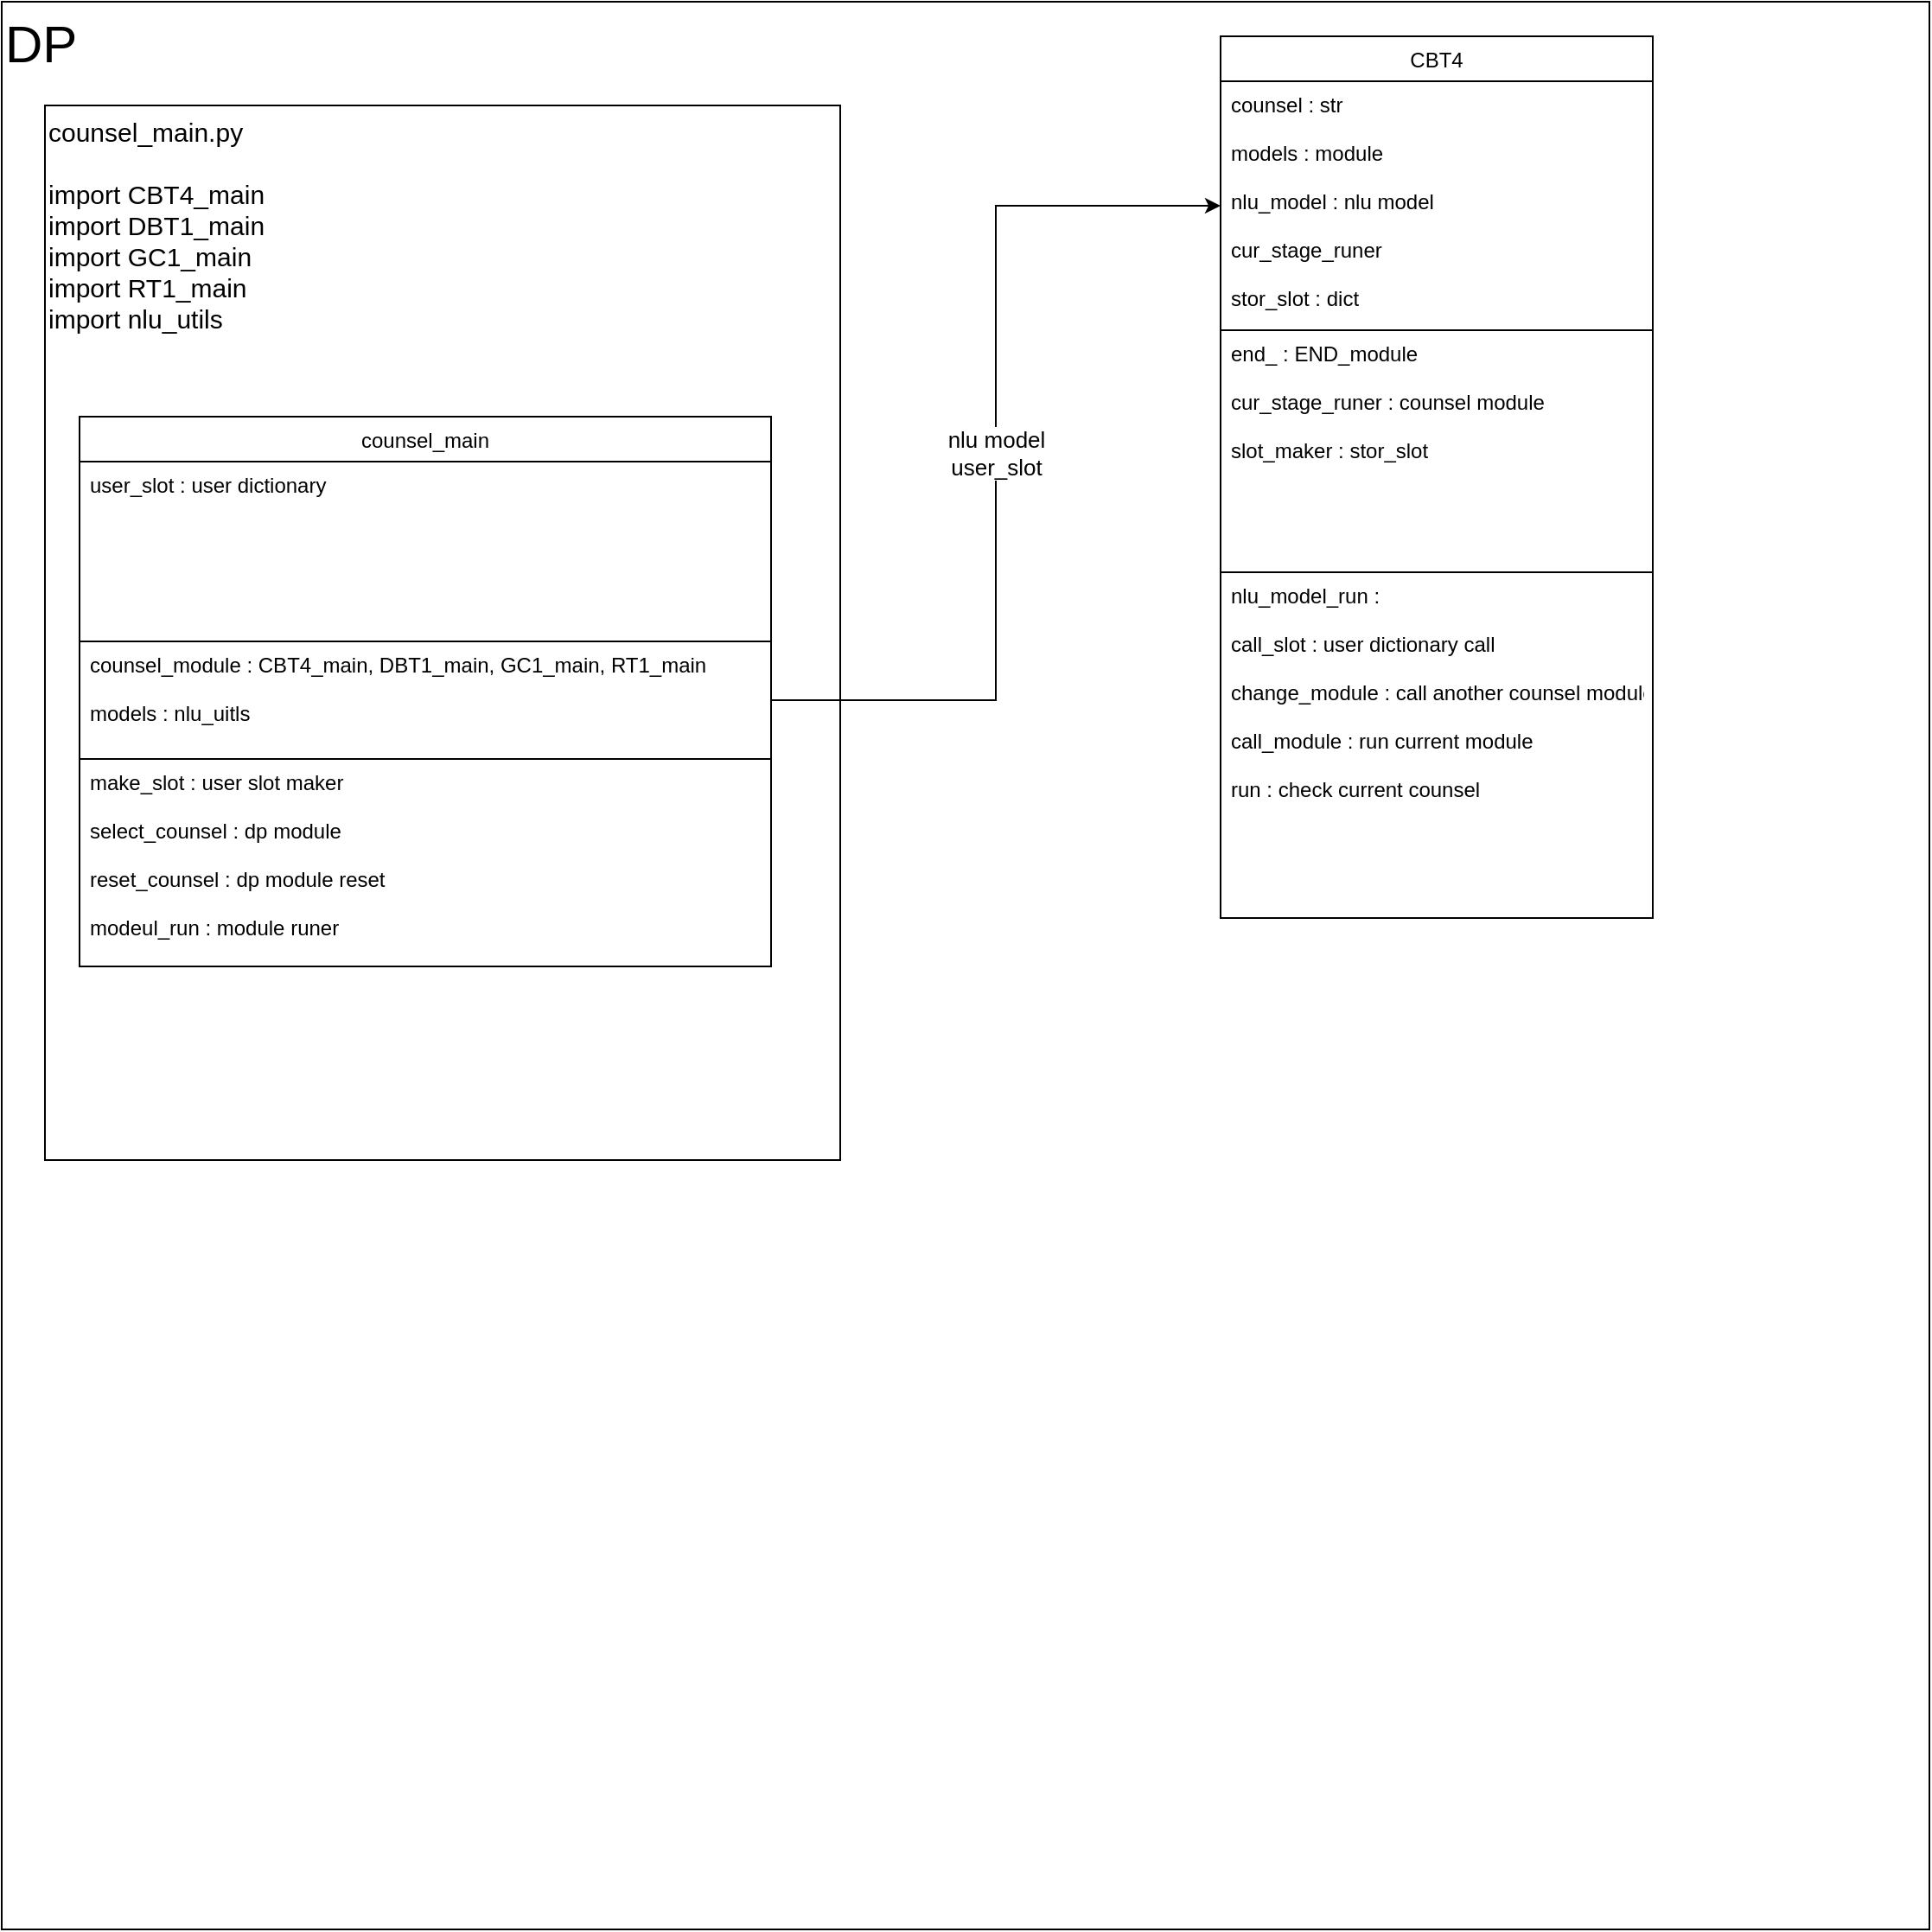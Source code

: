 <mxfile version="18.1.3" type="github">
  <diagram id="C5RBs43oDa-KdzZeNtuy" name="Page-1">
    <mxGraphModel dx="946" dy="1699" grid="1" gridSize="10" guides="1" tooltips="1" connect="1" arrows="1" fold="1" page="1" pageScale="1" pageWidth="827" pageHeight="1169" math="0" shadow="0">
      <root>
        <mxCell id="WIyWlLk6GJQsqaUBKTNV-0" />
        <mxCell id="WIyWlLk6GJQsqaUBKTNV-1" parent="WIyWlLk6GJQsqaUBKTNV-0" />
        <mxCell id="jwLzuEUB-uVsf9MrlDOw-2" value="&lt;font style=&quot;font-size: 30px;&quot;&gt;DP&lt;/font&gt;" style="whiteSpace=wrap;html=1;aspect=fixed;verticalAlign=top;align=left;" parent="WIyWlLk6GJQsqaUBKTNV-1" vertex="1">
          <mxGeometry x="55" y="-190" width="1115" height="1115" as="geometry" />
        </mxCell>
        <mxCell id="jwLzuEUB-uVsf9MrlDOw-12" value="counsel_main.py&lt;br&gt;&lt;br&gt;import CBT4_main&lt;br&gt;import DBT1_main&lt;br&gt;import GC1_main&lt;br&gt;import RT1_main&lt;br&gt;import nlu_utils" style="rounded=0;whiteSpace=wrap;html=1;fontSize=15;align=left;verticalAlign=top;" parent="WIyWlLk6GJQsqaUBKTNV-1" vertex="1">
          <mxGeometry x="80" y="-130" width="460" height="610" as="geometry" />
        </mxCell>
        <mxCell id="xzKB83DgQB9-ZMuSwz1m-84" value="counsel_main" style="swimlane;fontStyle=0;childLayout=stackLayout;horizontal=1;startSize=26;fillColor=none;horizontalStack=0;resizeParent=1;resizeParentMax=0;resizeLast=0;collapsible=1;marginBottom=0;shadow=0;sketch=0;strokeColor=default;strokeWidth=1;" vertex="1" parent="WIyWlLk6GJQsqaUBKTNV-1">
          <mxGeometry x="100" y="50" width="400" height="318" as="geometry" />
        </mxCell>
        <mxCell id="xzKB83DgQB9-ZMuSwz1m-85" value="user_slot : user dictionary" style="text;strokeColor=none;fillColor=none;align=left;verticalAlign=top;spacingLeft=4;spacingRight=4;overflow=hidden;rotatable=0;points=[[0,0.5],[1,0.5]];portConstraint=eastwest;shadow=0;sketch=0;" vertex="1" parent="xzKB83DgQB9-ZMuSwz1m-84">
          <mxGeometry y="26" width="400" height="104" as="geometry" />
        </mxCell>
        <mxCell id="xzKB83DgQB9-ZMuSwz1m-86" value="counsel_module : CBT4_main, DBT1_main, GC1_main, RT1_main  &#xa;&#xa;models : nlu_uitls&#xa;&#xa;&#xa;" style="text;strokeColor=default;fillColor=none;align=left;verticalAlign=top;spacingLeft=4;spacingRight=4;overflow=hidden;rotatable=0;points=[[0,0.5],[1,0.5]];portConstraint=eastwest;shadow=0;sketch=0;" vertex="1" parent="xzKB83DgQB9-ZMuSwz1m-84">
          <mxGeometry y="130" width="400" height="68" as="geometry" />
        </mxCell>
        <mxCell id="xzKB83DgQB9-ZMuSwz1m-87" value="make_slot : user slot maker&#xa;&#xa;select_counsel : dp module &#xa;&#xa;reset_counsel : dp module reset&#xa;&#xa;modeul_run : module runer " style="text;strokeColor=none;fillColor=none;align=left;verticalAlign=top;spacingLeft=4;spacingRight=4;overflow=hidden;rotatable=0;points=[[0,0.5],[1,0.5]];portConstraint=eastwest;shadow=0;sketch=0;" vertex="1" parent="xzKB83DgQB9-ZMuSwz1m-84">
          <mxGeometry y="198" width="400" height="120" as="geometry" />
        </mxCell>
        <mxCell id="xzKB83DgQB9-ZMuSwz1m-88" value="CBT4" style="swimlane;fontStyle=0;childLayout=stackLayout;horizontal=1;startSize=26;fillColor=none;horizontalStack=0;resizeParent=1;resizeParentMax=0;resizeLast=0;collapsible=1;marginBottom=0;shadow=0;sketch=0;strokeColor=default;strokeWidth=1;" vertex="1" parent="WIyWlLk6GJQsqaUBKTNV-1">
          <mxGeometry x="760" y="-170" width="250" height="510" as="geometry" />
        </mxCell>
        <mxCell id="xzKB83DgQB9-ZMuSwz1m-89" value="counsel : str&#xa;&#xa;models : module&#xa;&#xa;nlu_model : nlu model&#xa;&#xa;cur_stage_runer &#xa;&#xa;stor_slot : dict" style="text;strokeColor=none;fillColor=none;align=left;verticalAlign=top;spacingLeft=4;spacingRight=4;overflow=hidden;rotatable=0;points=[[0,0.5],[1,0.5]];portConstraint=eastwest;shadow=0;sketch=0;" vertex="1" parent="xzKB83DgQB9-ZMuSwz1m-88">
          <mxGeometry y="26" width="250" height="144" as="geometry" />
        </mxCell>
        <mxCell id="xzKB83DgQB9-ZMuSwz1m-90" value="end_ : END_module&#xa;&#xa;cur_stage_runer : counsel module&#xa;&#xa;slot_maker : stor_slot&#xa;&#xa; &#xa;&#xa;&#xa;&#xa;" style="text;strokeColor=default;fillColor=none;align=left;verticalAlign=top;spacingLeft=4;spacingRight=4;overflow=hidden;rotatable=0;points=[[0,0.5],[1,0.5]];portConstraint=eastwest;shadow=0;sketch=0;" vertex="1" parent="xzKB83DgQB9-ZMuSwz1m-88">
          <mxGeometry y="170" width="250" height="140" as="geometry" />
        </mxCell>
        <mxCell id="xzKB83DgQB9-ZMuSwz1m-91" value="nlu_model_run : &#xa;&#xa;call_slot : user dictionary call&#xa;&#xa;change_module : call another counsel module&#xa;&#xa;call_module : run current module&#xa;&#xa;run : check current counsel" style="text;strokeColor=none;fillColor=none;align=left;verticalAlign=top;spacingLeft=4;spacingRight=4;overflow=hidden;rotatable=0;points=[[0,0.5],[1,0.5]];portConstraint=eastwest;shadow=0;sketch=0;" vertex="1" parent="xzKB83DgQB9-ZMuSwz1m-88">
          <mxGeometry y="310" width="250" height="200" as="geometry" />
        </mxCell>
        <mxCell id="xzKB83DgQB9-ZMuSwz1m-93" value="&lt;font style=&quot;font-size: 13px;&quot;&gt;nlu model&lt;br&gt;&lt;/font&gt;&lt;font style=&quot;font-size: 13px;&quot;&gt;user_slot&lt;/font&gt;" style="edgeStyle=orthogonalEdgeStyle;rounded=0;orthogonalLoop=1;jettySize=auto;html=1;exitX=1;exitY=0.5;exitDx=0;exitDy=0;" edge="1" parent="WIyWlLk6GJQsqaUBKTNV-1" source="xzKB83DgQB9-ZMuSwz1m-86" target="xzKB83DgQB9-ZMuSwz1m-89">
          <mxGeometry relative="1" as="geometry" />
        </mxCell>
      </root>
    </mxGraphModel>
  </diagram>
</mxfile>
